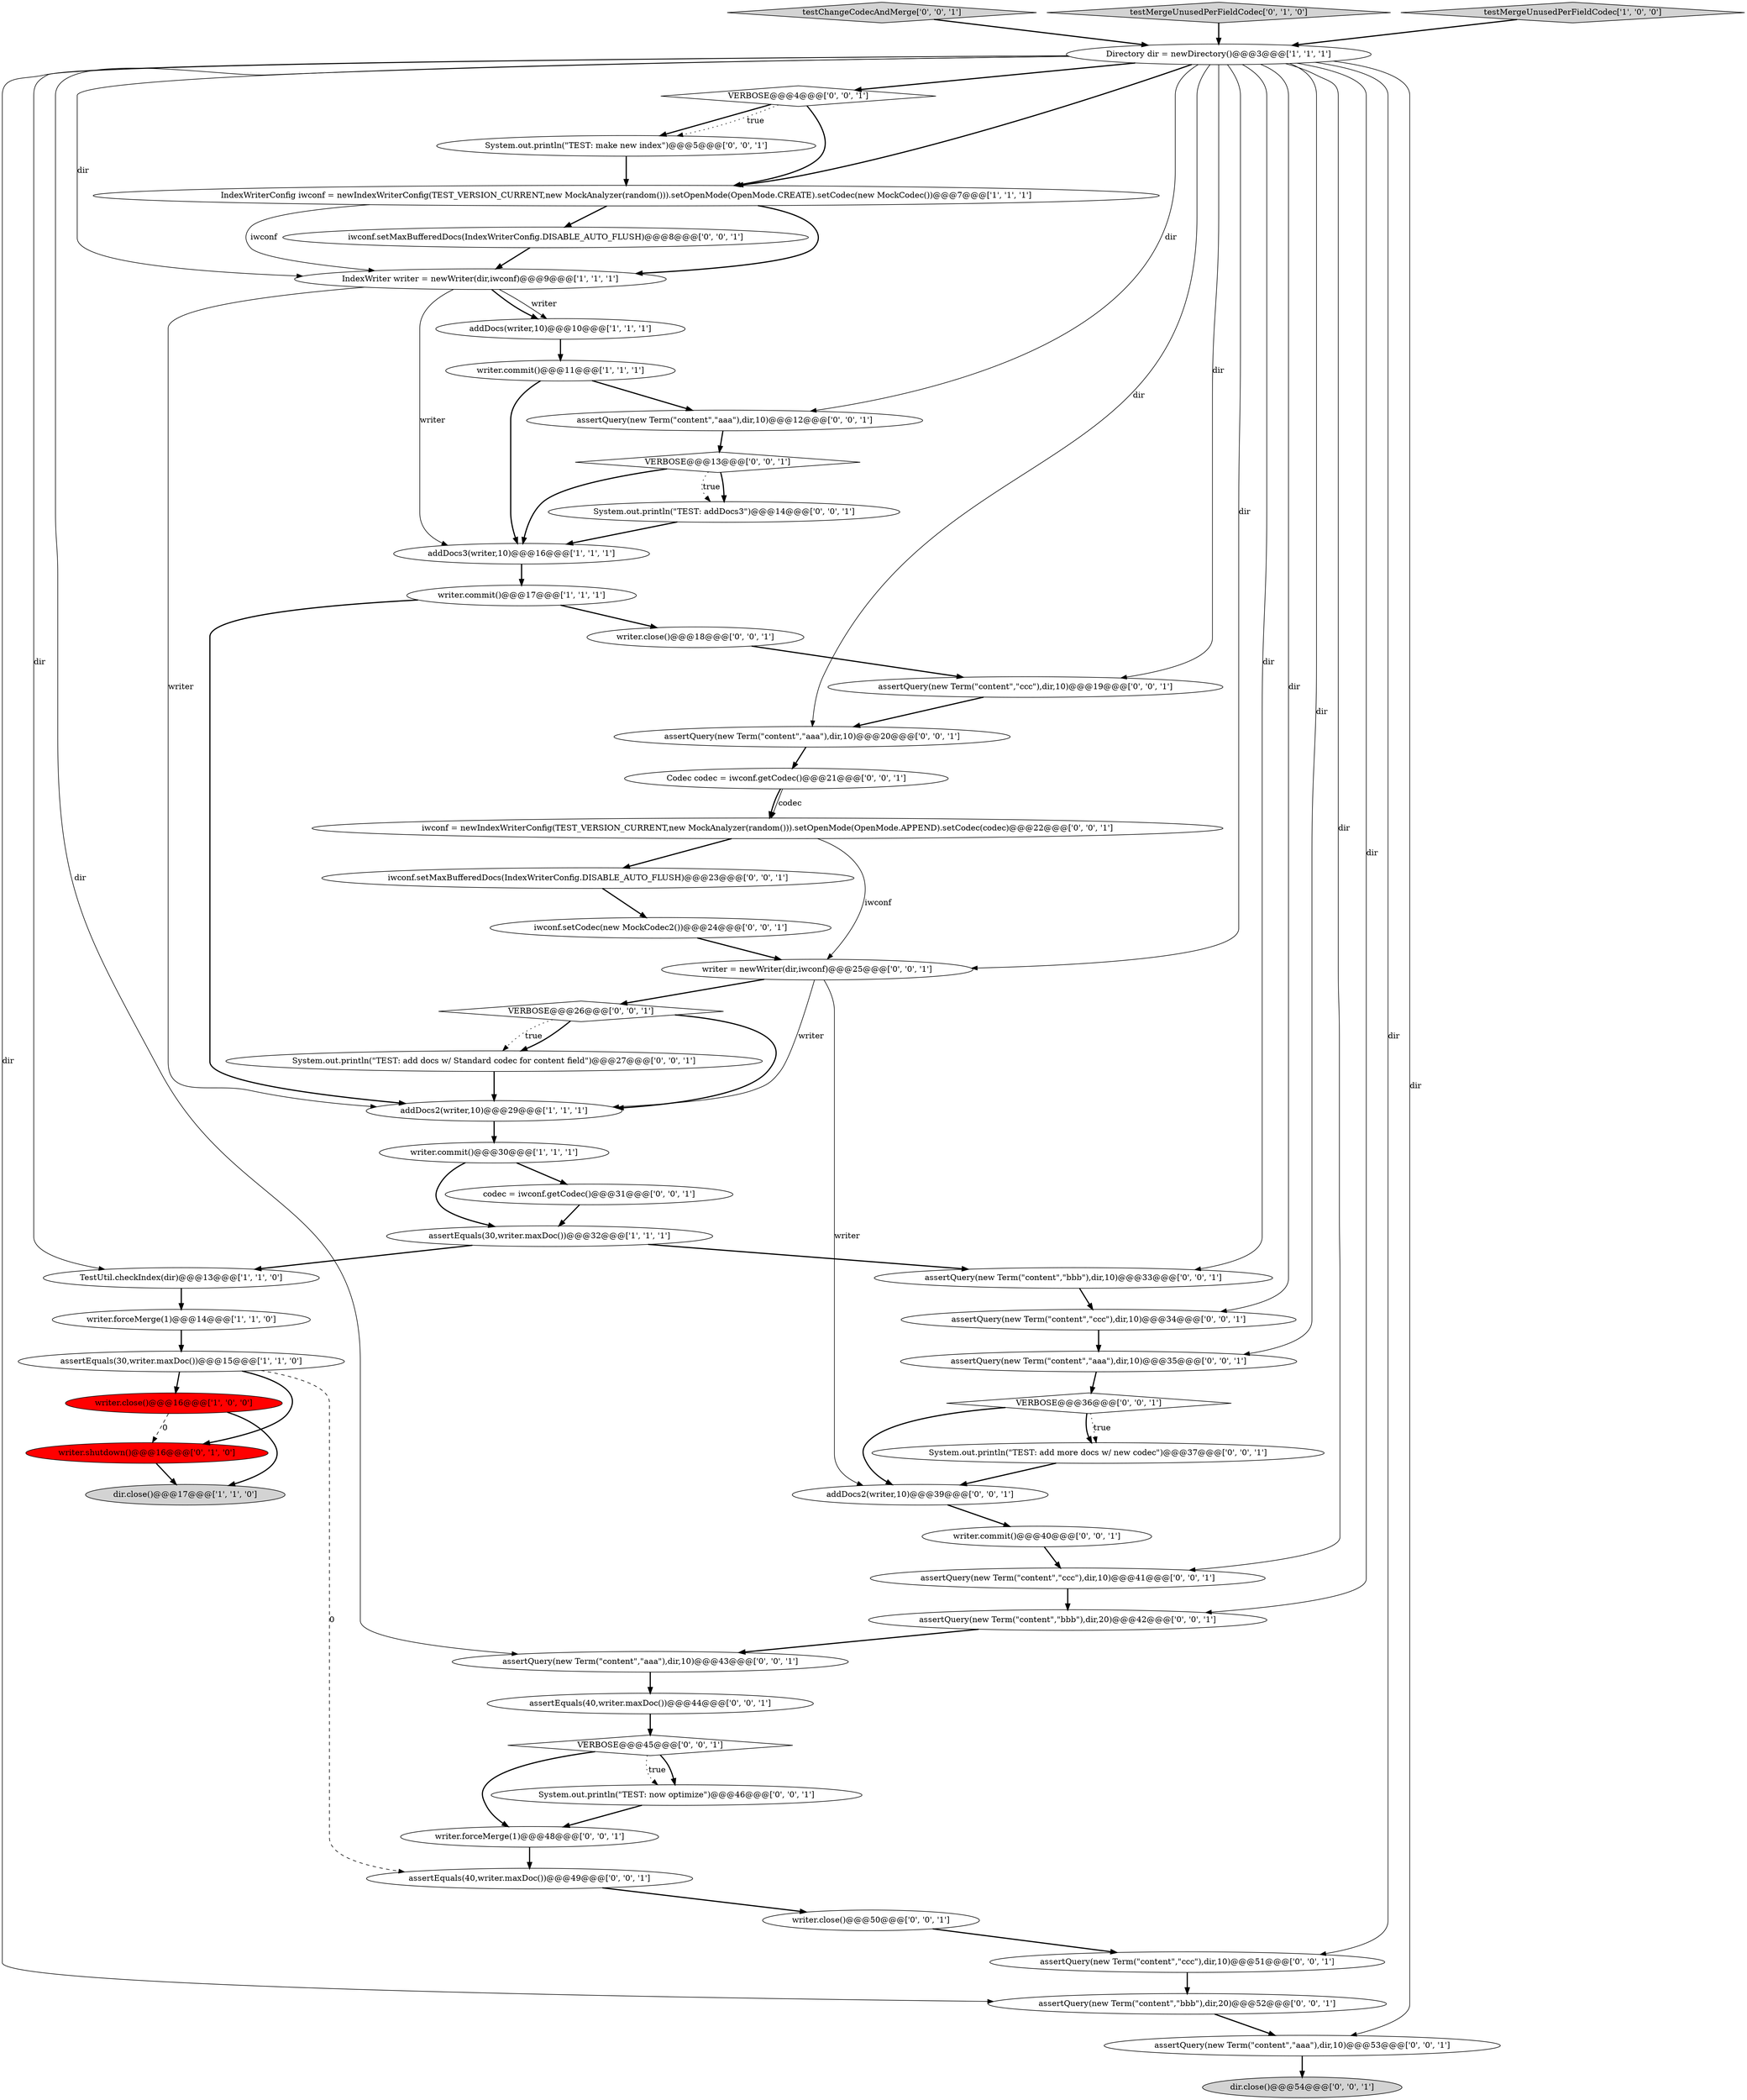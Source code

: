 digraph {
38 [style = filled, label = "VERBOSE@@@36@@@['0', '0', '1']", fillcolor = white, shape = diamond image = "AAA0AAABBB3BBB"];
4 [style = filled, label = "writer.close()@@@16@@@['1', '0', '0']", fillcolor = red, shape = ellipse image = "AAA1AAABBB1BBB"];
3 [style = filled, label = "writer.commit()@@@11@@@['1', '1', '1']", fillcolor = white, shape = ellipse image = "AAA0AAABBB1BBB"];
31 [style = filled, label = "VERBOSE@@@26@@@['0', '0', '1']", fillcolor = white, shape = diamond image = "AAA0AAABBB3BBB"];
18 [style = filled, label = "assertQuery(new Term(\"content\",\"aaa\"),dir,10)@@@43@@@['0', '0', '1']", fillcolor = white, shape = ellipse image = "AAA0AAABBB3BBB"];
35 [style = filled, label = "testChangeCodecAndMerge['0', '0', '1']", fillcolor = lightgray, shape = diamond image = "AAA0AAABBB3BBB"];
37 [style = filled, label = "assertQuery(new Term(\"content\",\"ccc\"),dir,10)@@@19@@@['0', '0', '1']", fillcolor = white, shape = ellipse image = "AAA0AAABBB3BBB"];
43 [style = filled, label = "System.out.println(\"TEST: now optimize\")@@@46@@@['0', '0', '1']", fillcolor = white, shape = ellipse image = "AAA0AAABBB3BBB"];
49 [style = filled, label = "assertQuery(new Term(\"content\",\"ccc\"),dir,10)@@@51@@@['0', '0', '1']", fillcolor = white, shape = ellipse image = "AAA0AAABBB3BBB"];
5 [style = filled, label = "dir.close()@@@17@@@['1', '1', '0']", fillcolor = lightgray, shape = ellipse image = "AAA0AAABBB1BBB"];
9 [style = filled, label = "IndexWriterConfig iwconf = newIndexWriterConfig(TEST_VERSION_CURRENT,new MockAnalyzer(random())).setOpenMode(OpenMode.CREATE).setCodec(new MockCodec())@@@7@@@['1', '1', '1']", fillcolor = white, shape = ellipse image = "AAA0AAABBB1BBB"];
13 [style = filled, label = "IndexWriter writer = newWriter(dir,iwconf)@@@9@@@['1', '1', '1']", fillcolor = white, shape = ellipse image = "AAA0AAABBB1BBB"];
30 [style = filled, label = "addDocs2(writer,10)@@@39@@@['0', '0', '1']", fillcolor = white, shape = ellipse image = "AAA0AAABBB3BBB"];
2 [style = filled, label = "addDocs3(writer,10)@@@16@@@['1', '1', '1']", fillcolor = white, shape = ellipse image = "AAA0AAABBB1BBB"];
41 [style = filled, label = "assertQuery(new Term(\"content\",\"aaa\"),dir,10)@@@35@@@['0', '0', '1']", fillcolor = white, shape = ellipse image = "AAA0AAABBB3BBB"];
40 [style = filled, label = "assertQuery(new Term(\"content\",\"ccc\"),dir,10)@@@34@@@['0', '0', '1']", fillcolor = white, shape = ellipse image = "AAA0AAABBB3BBB"];
47 [style = filled, label = "System.out.println(\"TEST: make new index\")@@@5@@@['0', '0', '1']", fillcolor = white, shape = ellipse image = "AAA0AAABBB3BBB"];
6 [style = filled, label = "writer.commit()@@@17@@@['1', '1', '1']", fillcolor = white, shape = ellipse image = "AAA0AAABBB1BBB"];
46 [style = filled, label = "iwconf.setMaxBufferedDocs(IndexWriterConfig.DISABLE_AUTO_FLUSH)@@@23@@@['0', '0', '1']", fillcolor = white, shape = ellipse image = "AAA0AAABBB3BBB"];
33 [style = filled, label = "VERBOSE@@@45@@@['0', '0', '1']", fillcolor = white, shape = diamond image = "AAA0AAABBB3BBB"];
26 [style = filled, label = "assertQuery(new Term(\"content\",\"bbb\"),dir,20)@@@52@@@['0', '0', '1']", fillcolor = white, shape = ellipse image = "AAA0AAABBB3BBB"];
52 [style = filled, label = "iwconf.setCodec(new MockCodec2())@@@24@@@['0', '0', '1']", fillcolor = white, shape = ellipse image = "AAA0AAABBB3BBB"];
45 [style = filled, label = "Codec codec = iwconf.getCodec()@@@21@@@['0', '0', '1']", fillcolor = white, shape = ellipse image = "AAA0AAABBB3BBB"];
51 [style = filled, label = "assertQuery(new Term(\"content\",\"ccc\"),dir,10)@@@41@@@['0', '0', '1']", fillcolor = white, shape = ellipse image = "AAA0AAABBB3BBB"];
34 [style = filled, label = "assertQuery(new Term(\"content\",\"bbb\"),dir,10)@@@33@@@['0', '0', '1']", fillcolor = white, shape = ellipse image = "AAA0AAABBB3BBB"];
16 [style = filled, label = "writer.shutdown()@@@16@@@['0', '1', '0']", fillcolor = red, shape = ellipse image = "AAA1AAABBB2BBB"];
0 [style = filled, label = "TestUtil.checkIndex(dir)@@@13@@@['1', '1', '0']", fillcolor = white, shape = ellipse image = "AAA0AAABBB1BBB"];
8 [style = filled, label = "assertEquals(30,writer.maxDoc())@@@15@@@['1', '1', '0']", fillcolor = white, shape = ellipse image = "AAA0AAABBB1BBB"];
14 [style = filled, label = "addDocs2(writer,10)@@@29@@@['1', '1', '1']", fillcolor = white, shape = ellipse image = "AAA0AAABBB1BBB"];
22 [style = filled, label = "assertQuery(new Term(\"content\",\"bbb\"),dir,20)@@@42@@@['0', '0', '1']", fillcolor = white, shape = ellipse image = "AAA0AAABBB3BBB"];
54 [style = filled, label = "writer = newWriter(dir,iwconf)@@@25@@@['0', '0', '1']", fillcolor = white, shape = ellipse image = "AAA0AAABBB3BBB"];
17 [style = filled, label = "testMergeUnusedPerFieldCodec['0', '1', '0']", fillcolor = lightgray, shape = diamond image = "AAA0AAABBB2BBB"];
24 [style = filled, label = "assertQuery(new Term(\"content\",\"aaa\"),dir,10)@@@12@@@['0', '0', '1']", fillcolor = white, shape = ellipse image = "AAA0AAABBB3BBB"];
48 [style = filled, label = "writer.close()@@@18@@@['0', '0', '1']", fillcolor = white, shape = ellipse image = "AAA0AAABBB3BBB"];
27 [style = filled, label = "System.out.println(\"TEST: addDocs3\")@@@14@@@['0', '0', '1']", fillcolor = white, shape = ellipse image = "AAA0AAABBB3BBB"];
25 [style = filled, label = "writer.close()@@@50@@@['0', '0', '1']", fillcolor = white, shape = ellipse image = "AAA0AAABBB3BBB"];
42 [style = filled, label = "assertQuery(new Term(\"content\",\"aaa\"),dir,10)@@@53@@@['0', '0', '1']", fillcolor = white, shape = ellipse image = "AAA0AAABBB3BBB"];
53 [style = filled, label = "VERBOSE@@@13@@@['0', '0', '1']", fillcolor = white, shape = diamond image = "AAA0AAABBB3BBB"];
23 [style = filled, label = "assertEquals(40,writer.maxDoc())@@@44@@@['0', '0', '1']", fillcolor = white, shape = ellipse image = "AAA0AAABBB3BBB"];
12 [style = filled, label = "testMergeUnusedPerFieldCodec['1', '0', '0']", fillcolor = lightgray, shape = diamond image = "AAA0AAABBB1BBB"];
28 [style = filled, label = "codec = iwconf.getCodec()@@@31@@@['0', '0', '1']", fillcolor = white, shape = ellipse image = "AAA0AAABBB3BBB"];
11 [style = filled, label = "addDocs(writer,10)@@@10@@@['1', '1', '1']", fillcolor = white, shape = ellipse image = "AAA0AAABBB1BBB"];
19 [style = filled, label = "assertEquals(40,writer.maxDoc())@@@49@@@['0', '0', '1']", fillcolor = white, shape = ellipse image = "AAA0AAABBB3BBB"];
55 [style = filled, label = "System.out.println(\"TEST: add more docs w/ new codec\")@@@37@@@['0', '0', '1']", fillcolor = white, shape = ellipse image = "AAA0AAABBB3BBB"];
44 [style = filled, label = "System.out.println(\"TEST: add docs w/ Standard codec for content field\")@@@27@@@['0', '0', '1']", fillcolor = white, shape = ellipse image = "AAA0AAABBB3BBB"];
10 [style = filled, label = "Directory dir = newDirectory()@@@3@@@['1', '1', '1']", fillcolor = white, shape = ellipse image = "AAA0AAABBB1BBB"];
21 [style = filled, label = "VERBOSE@@@4@@@['0', '0', '1']", fillcolor = white, shape = diamond image = "AAA0AAABBB3BBB"];
20 [style = filled, label = "iwconf = newIndexWriterConfig(TEST_VERSION_CURRENT,new MockAnalyzer(random())).setOpenMode(OpenMode.APPEND).setCodec(codec)@@@22@@@['0', '0', '1']", fillcolor = white, shape = ellipse image = "AAA0AAABBB3BBB"];
36 [style = filled, label = "iwconf.setMaxBufferedDocs(IndexWriterConfig.DISABLE_AUTO_FLUSH)@@@8@@@['0', '0', '1']", fillcolor = white, shape = ellipse image = "AAA0AAABBB3BBB"];
29 [style = filled, label = "writer.forceMerge(1)@@@48@@@['0', '0', '1']", fillcolor = white, shape = ellipse image = "AAA0AAABBB3BBB"];
1 [style = filled, label = "writer.commit()@@@30@@@['1', '1', '1']", fillcolor = white, shape = ellipse image = "AAA0AAABBB1BBB"];
32 [style = filled, label = "dir.close()@@@54@@@['0', '0', '1']", fillcolor = lightgray, shape = ellipse image = "AAA0AAABBB3BBB"];
39 [style = filled, label = "writer.commit()@@@40@@@['0', '0', '1']", fillcolor = white, shape = ellipse image = "AAA0AAABBB3BBB"];
7 [style = filled, label = "assertEquals(30,writer.maxDoc())@@@32@@@['1', '1', '1']", fillcolor = white, shape = ellipse image = "AAA0AAABBB1BBB"];
15 [style = filled, label = "writer.forceMerge(1)@@@14@@@['1', '1', '0']", fillcolor = white, shape = ellipse image = "AAA0AAABBB1BBB"];
50 [style = filled, label = "assertQuery(new Term(\"content\",\"aaa\"),dir,10)@@@20@@@['0', '0', '1']", fillcolor = white, shape = ellipse image = "AAA0AAABBB3BBB"];
10->50 [style = solid, label="dir"];
25->49 [style = bold, label=""];
8->16 [style = bold, label=""];
47->9 [style = bold, label=""];
4->16 [style = dashed, label="0"];
10->37 [style = solid, label="dir"];
3->24 [style = bold, label=""];
2->6 [style = bold, label=""];
10->26 [style = solid, label="dir"];
10->13 [style = solid, label="dir"];
0->15 [style = bold, label=""];
53->27 [style = bold, label=""];
10->18 [style = solid, label="dir"];
1->28 [style = bold, label=""];
12->10 [style = bold, label=""];
38->30 [style = bold, label=""];
23->33 [style = bold, label=""];
10->0 [style = solid, label="dir"];
39->51 [style = bold, label=""];
50->45 [style = bold, label=""];
43->29 [style = bold, label=""];
35->10 [style = bold, label=""];
8->4 [style = bold, label=""];
24->53 [style = bold, label=""];
31->44 [style = dotted, label="true"];
27->2 [style = bold, label=""];
38->55 [style = bold, label=""];
53->27 [style = dotted, label="true"];
31->14 [style = bold, label=""];
48->37 [style = bold, label=""];
26->42 [style = bold, label=""];
7->0 [style = bold, label=""];
10->21 [style = bold, label=""];
10->24 [style = solid, label="dir"];
13->11 [style = bold, label=""];
19->25 [style = bold, label=""];
33->29 [style = bold, label=""];
21->9 [style = bold, label=""];
22->18 [style = bold, label=""];
54->14 [style = solid, label="writer"];
3->2 [style = bold, label=""];
54->30 [style = solid, label="writer"];
42->32 [style = bold, label=""];
41->38 [style = bold, label=""];
10->40 [style = solid, label="dir"];
10->42 [style = solid, label="dir"];
52->54 [style = bold, label=""];
6->48 [style = bold, label=""];
10->54 [style = solid, label="dir"];
17->10 [style = bold, label=""];
21->47 [style = bold, label=""];
34->40 [style = bold, label=""];
18->23 [style = bold, label=""];
38->55 [style = dotted, label="true"];
45->20 [style = bold, label=""];
44->14 [style = bold, label=""];
1->7 [style = bold, label=""];
10->22 [style = solid, label="dir"];
10->49 [style = solid, label="dir"];
36->13 [style = bold, label=""];
55->30 [style = bold, label=""];
29->19 [style = bold, label=""];
31->44 [style = bold, label=""];
11->3 [style = bold, label=""];
33->43 [style = bold, label=""];
45->20 [style = solid, label="codec"];
16->5 [style = bold, label=""];
10->9 [style = bold, label=""];
4->5 [style = bold, label=""];
15->8 [style = bold, label=""];
9->36 [style = bold, label=""];
21->47 [style = dotted, label="true"];
8->19 [style = dashed, label="0"];
10->41 [style = solid, label="dir"];
33->43 [style = dotted, label="true"];
20->46 [style = bold, label=""];
28->7 [style = bold, label=""];
46->52 [style = bold, label=""];
13->14 [style = solid, label="writer"];
14->1 [style = bold, label=""];
53->2 [style = bold, label=""];
9->13 [style = solid, label="iwconf"];
13->2 [style = solid, label="writer"];
6->14 [style = bold, label=""];
20->54 [style = solid, label="iwconf"];
7->34 [style = bold, label=""];
54->31 [style = bold, label=""];
10->34 [style = solid, label="dir"];
10->51 [style = solid, label="dir"];
51->22 [style = bold, label=""];
40->41 [style = bold, label=""];
30->39 [style = bold, label=""];
49->26 [style = bold, label=""];
13->11 [style = solid, label="writer"];
37->50 [style = bold, label=""];
9->13 [style = bold, label=""];
}
